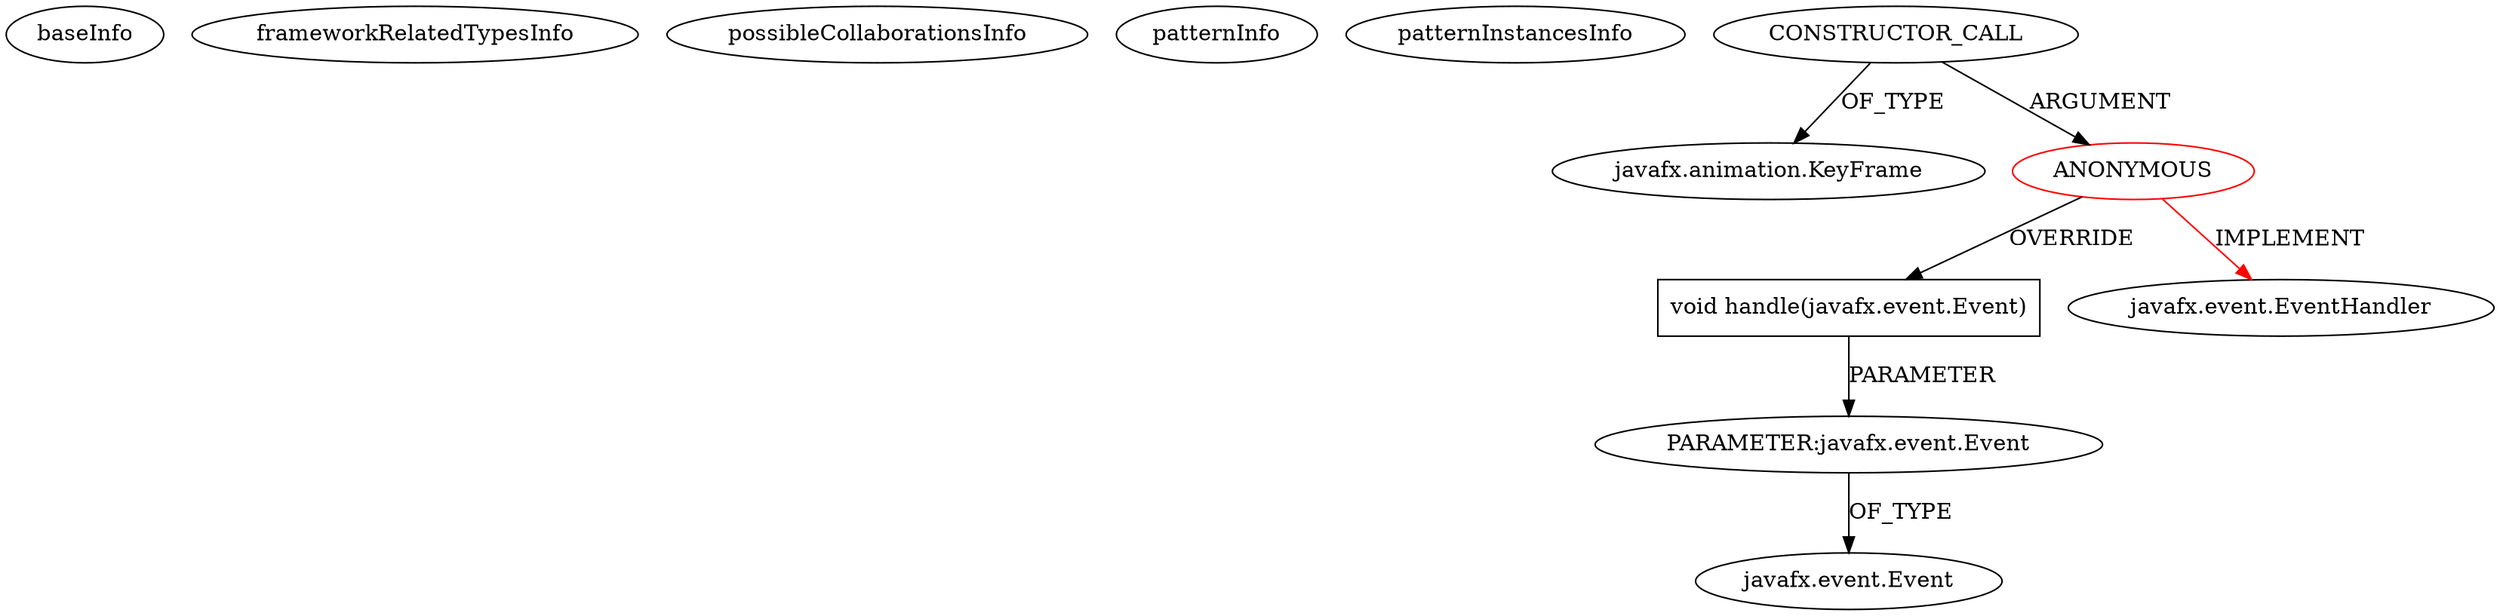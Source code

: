 digraph {
baseInfo[graphId=1109,category="pattern",isAnonymous=true,possibleRelation=false]
frameworkRelatedTypesInfo[0="javafx.event.EventHandler"]
possibleCollaborationsInfo[]
patternInfo[frequency=7.0,patternRootClient=0]
patternInstancesInfo[0="martinezq-brainless~/martinezq-brainless/brainless-master/brainless-all/brainless-studio/src/main/java/org/mysoft/brainless/studio/gui/SimulationPreview.java~void start()~3552",1="sebbafer-Sebanana~/sebbafer-Sebanana/Sebanana-master/src/sebanana/util/grafischeObjecten/figureke/BasicPerson.java~void doAction(sebanana.models.Modelverzameling)~4118",2="sebbafer-Sebanana~/sebbafer-Sebanana/Sebanana-master/src/sebanana/util/grafischeObjecten/figureke/Person.java~javafx.animation.Timeline getSaaieTijdlijn(sebanana.models.Modelverzameling)~4123"]
2[label="CONSTRUCTOR_CALL",vertexType="OUTSIDE_CONSTRUCTOR_CALL",isFrameworkType=false]
3[label="javafx.animation.KeyFrame",vertexType="FRAMEWORK_CLASS_TYPE",isFrameworkType=false]
0[label="ANONYMOUS",vertexType="ROOT_ANONYMOUS_DECLARATION",isFrameworkType=false,color=red]
4[label="void handle(javafx.event.Event)",vertexType="OVERRIDING_METHOD_DECLARATION",isFrameworkType=false,shape=box]
5[label="PARAMETER:javafx.event.Event",vertexType="PARAMETER_DECLARATION",isFrameworkType=false]
6[label="javafx.event.Event",vertexType="FRAMEWORK_CLASS_TYPE",isFrameworkType=false]
1[label="javafx.event.EventHandler",vertexType="FRAMEWORK_INTERFACE_TYPE",isFrameworkType=false]
5->6[label="OF_TYPE"]
0->1[label="IMPLEMENT",color=red]
2->3[label="OF_TYPE"]
4->5[label="PARAMETER"]
0->4[label="OVERRIDE"]
2->0[label="ARGUMENT"]
}
